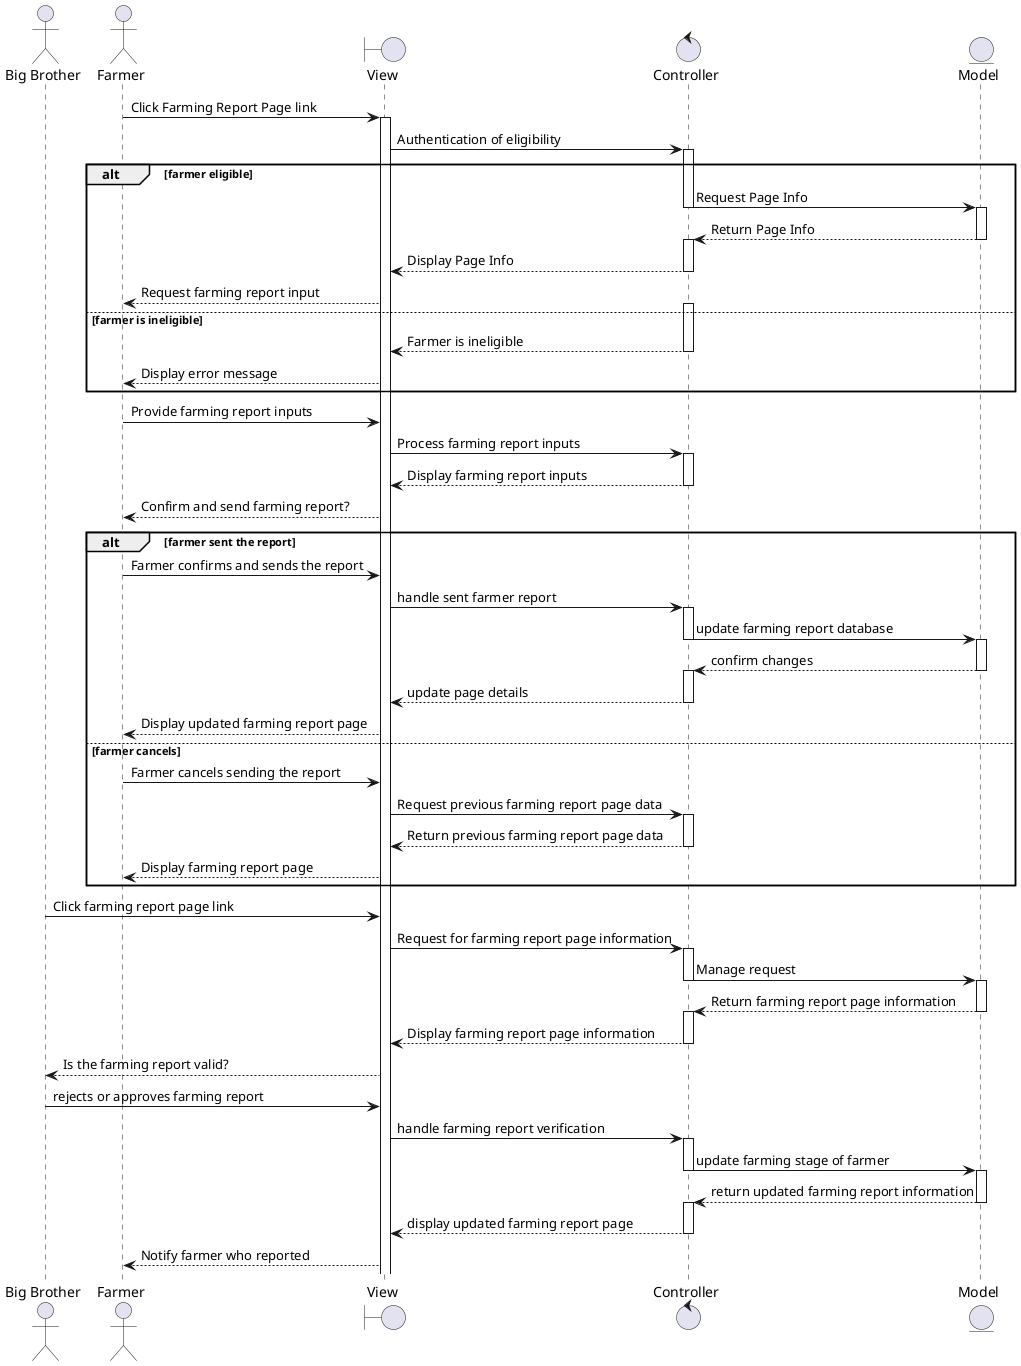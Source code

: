 @startuml

actor "Big Brother" as bigbro
actor "Farmer" as farmer
boundary View as view
control Controller as controller
entity Model as model



farmer -> view : Click Farming Report Page link
activate view
view -> controller: Authentication of eligibility
activate controller

alt farmer eligible

    controller -> model: Request Page Info
    deactivate controller
    activate model
    model --> controller: Return Page Info
    deactivate model
    activate controller
    controller --> view: Display Page Info
    deactivate controller

    view --> farmer: Request farming report input
    activate controller

else farmer is ineligible
    controller --> view: Farmer is ineligible
    deactivate controller
    view --> farmer: Display error message
end

farmer -> view: Provide farming report inputs
view -> controller: Process farming report inputs
activate controller
controller --> view: Display farming report inputs
deactivate controller
view --> farmer: Confirm and send farming report?

alt farmer sent the report

    farmer -> view: Farmer confirms and sends the report
    view -> controller: handle sent farmer report
    activate controller
    controller -> model: update farming report database
    deactivate controller
    activate model
    model --> controller: confirm changes
    deactivate model
    activate controller
    controller --> view: update page details
    deactivate controller
    view --> farmer: Display updated farming report page
else farmer cancels
    farmer -> view: Farmer cancels sending the report
    view -> controller: Request previous farming report page data
    activate controller
    controller --> view: Return previous farming report page data
    deactivate controller
    view --> farmer: Display farming report page
end

bigbro -> view: Click farming report page link
view -> controller: Request for farming report page information
activate controller
controller -> model: Manage request
deactivate controller
activate model
model --> controller: Return farming report page information
deactivate model
activate controller
controller --> view: Display farming report page information
deactivate controller
view --> bigbro: Is the farming report valid?
bigbro -> view: rejects or approves farming report
view -> controller: handle farming report verification
activate controller
controller -> model: update farming stage of farmer
deactivate controller
activate model
model --> controller: return updated farming report information
deactivate model
activate controller
controller --> view: display updated farming report page
deactivate controller
view --> farmer: Notify farmer who reported

@enduml